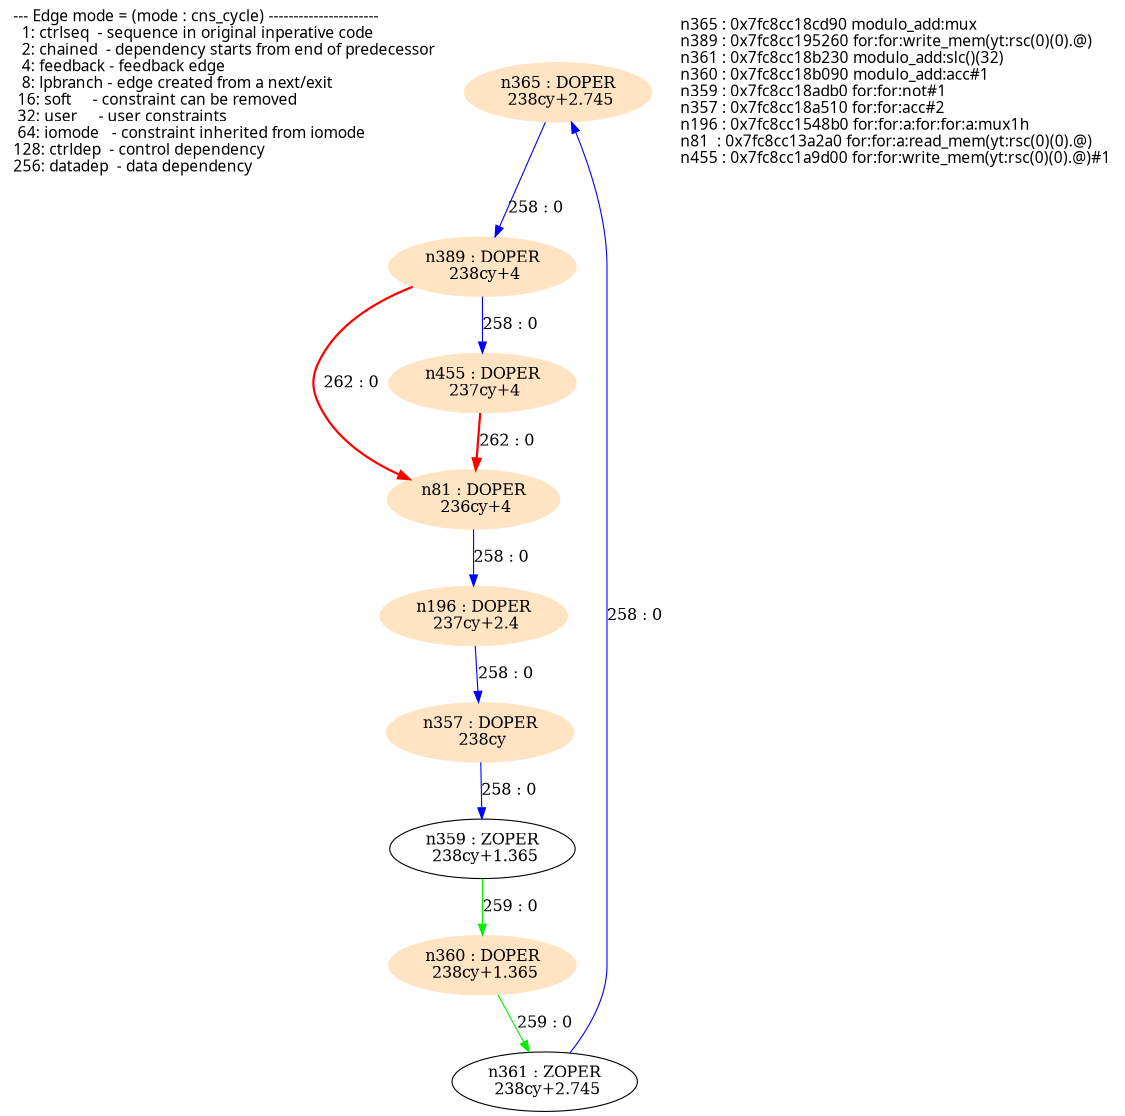 digraph G {
  size="7.5,10"; center=true; ratio=auto;
  m1[fontname=Fixed,labeljust=left,label="--- Edge mode = (mode : cns_cycle) ----------------------\l  1: ctrlseq  - sequence in original inperative code     \l  2: chained  - dependency starts from end of predecessor\l  4: feedback - feedback edge                            \l  8: lpbranch - edge created from a next/exit            \l 16: soft     - constraint can be removed                \l 32: user     - user constraints                         \l 64: iomode   - constraint inherited from iomode         \l128: ctrldep  - control dependency                       \l256: datadep  - data dependency                          \l",shape=none];
  n365[label="n365 : DOPER\n 238cy+2.745\n",shape=ellipse,style=filled,color=bisque];
  n389[label="n389 : DOPER\n 238cy+4\n",shape=ellipse,style=filled,color=bisque];
  n361[label="n361 : ZOPER\n 238cy+2.745\n",shape=ellipse];
  n360[label="n360 : DOPER\n 238cy+1.365\n",shape=ellipse,style=filled,color=bisque];
  n359[label="n359 : ZOPER\n 238cy+1.365\n",shape=ellipse];
  n357[label="n357 : DOPER\n 238cy\n",shape=ellipse,style=filled,color=bisque];
  n196[label="n196 : DOPER\n 237cy+2.4\n",shape=ellipse,style=filled,color=bisque];
  n81[label="n81 : DOPER\n 236cy+4\n",shape=ellipse,style=filled,color=bisque];
  n455[label="n455 : DOPER\n 237cy+4\n",shape=ellipse,style=filled,color=bisque];
  m2[fontname=Fixed,labeljust=left,label="n365 : 0x7fc8cc18cd90 modulo_add:mux\ln389 : 0x7fc8cc195260 for:for:write_mem(yt:rsc(0)(0).@)\ln361 : 0x7fc8cc18b230 modulo_add:slc()(32)\ln360 : 0x7fc8cc18b090 modulo_add:acc#1\ln359 : 0x7fc8cc18adb0 for:for:not#1\ln357 : 0x7fc8cc18a510 for:for:acc#2\ln196 : 0x7fc8cc1548b0 for:for:a:for:for:a:mux1h\ln81  : 0x7fc8cc13a2a0 for:for:a:read_mem(yt:rsc(0)(0).@)\ln455 : 0x7fc8cc1a9d00 for:for:write_mem(yt:rsc(0)(0).@)#1\l",shape=none];
  n365 -> n389[label="258 : 0",color=blue];
  n361 -> n365[label="258 : 0",color=blue];
  n360 -> n361[label="259 : 0",color=green2];
  n359 -> n360[label="259 : 0",color=green2];
  n357 -> n359[label="258 : 0",color=blue];
  n196 -> n357[label="258 : 0",color=blue];
  n81 -> n196[label="258 : 0",color=blue];
  n455 -> n81[label="262 : 0",color=red, style=bold];
  n389 -> n455[label="258 : 0",color=blue];
  n389 -> n81[label="262 : 0",color=red, style=bold];
}

